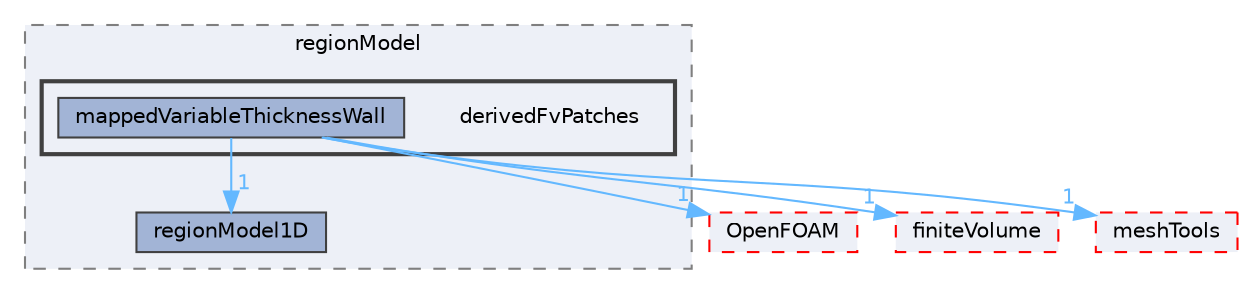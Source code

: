 digraph "src/regionModels/regionModel/derivedFvPatches"
{
 // LATEX_PDF_SIZE
  bgcolor="transparent";
  edge [fontname=Helvetica,fontsize=10,labelfontname=Helvetica,labelfontsize=10];
  node [fontname=Helvetica,fontsize=10,shape=box,height=0.2,width=0.4];
  compound=true
  subgraph clusterdir_e1879fa133c4c7d7be31da46fdc26b53 {
    graph [ bgcolor="#edf0f7", pencolor="grey50", label="regionModel", fontname=Helvetica,fontsize=10 style="filled,dashed", URL="dir_e1879fa133c4c7d7be31da46fdc26b53.html",tooltip=""]
  dir_a47d2577c5ea3864db122fc0ee31792e [label="regionModel1D", fillcolor="#a2b4d6", color="grey25", style="filled", URL="dir_a47d2577c5ea3864db122fc0ee31792e.html",tooltip=""];
  subgraph clusterdir_7507e56513b853f707b3bdaa97949439 {
    graph [ bgcolor="#edf0f7", pencolor="grey25", label="", fontname=Helvetica,fontsize=10 style="filled,bold", URL="dir_7507e56513b853f707b3bdaa97949439.html",tooltip=""]
    dir_7507e56513b853f707b3bdaa97949439 [shape=plaintext, label="derivedFvPatches"];
  dir_1198a7fb49fc1e49f744a902922a440f [label="mappedVariableThicknessWall", fillcolor="#a2b4d6", color="grey25", style="filled", URL="dir_1198a7fb49fc1e49f744a902922a440f.html",tooltip=""];
  }
  }
  dir_c5473ff19b20e6ec4dfe5c310b3778a8 [label="OpenFOAM", fillcolor="#edf0f7", color="red", style="filled,dashed", URL="dir_c5473ff19b20e6ec4dfe5c310b3778a8.html",tooltip=""];
  dir_9bd15774b555cf7259a6fa18f99fe99b [label="finiteVolume", fillcolor="#edf0f7", color="red", style="filled,dashed", URL="dir_9bd15774b555cf7259a6fa18f99fe99b.html",tooltip=""];
  dir_ae30ad0bef50cf391b24c614251bb9fd [label="meshTools", fillcolor="#edf0f7", color="red", style="filled,dashed", URL="dir_ae30ad0bef50cf391b24c614251bb9fd.html",tooltip=""];
  dir_1198a7fb49fc1e49f744a902922a440f->dir_9bd15774b555cf7259a6fa18f99fe99b [headlabel="1", labeldistance=1.5 headhref="dir_002313_001387.html" href="dir_002313_001387.html" color="steelblue1" fontcolor="steelblue1"];
  dir_1198a7fb49fc1e49f744a902922a440f->dir_a47d2577c5ea3864db122fc0ee31792e [headlabel="1", labeldistance=1.5 headhref="dir_002313_003292.html" href="dir_002313_003292.html" color="steelblue1" fontcolor="steelblue1"];
  dir_1198a7fb49fc1e49f744a902922a440f->dir_ae30ad0bef50cf391b24c614251bb9fd [headlabel="1", labeldistance=1.5 headhref="dir_002313_002382.html" href="dir_002313_002382.html" color="steelblue1" fontcolor="steelblue1"];
  dir_1198a7fb49fc1e49f744a902922a440f->dir_c5473ff19b20e6ec4dfe5c310b3778a8 [headlabel="1", labeldistance=1.5 headhref="dir_002313_002695.html" href="dir_002313_002695.html" color="steelblue1" fontcolor="steelblue1"];
}
